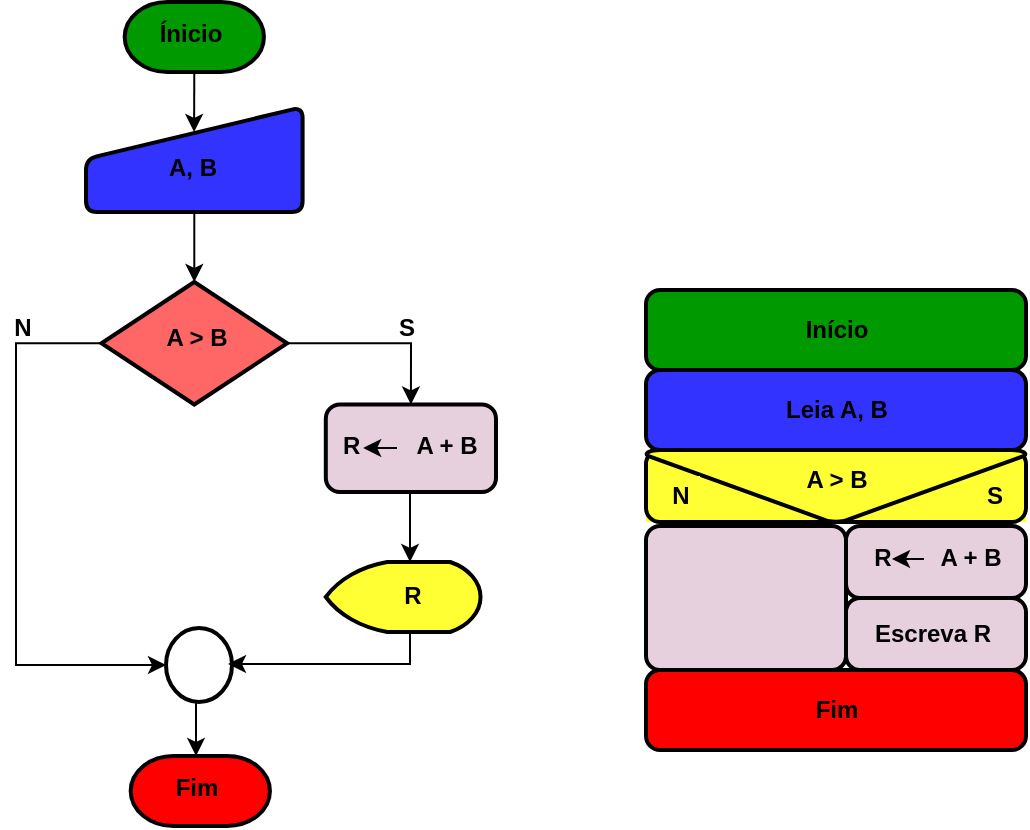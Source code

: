 <mxfile version="12.4.0" type="device" pages="1"><diagram id="5dGlePin4qgxx8lWMM_L" name="Page-1"><mxGraphModel dx="859" dy="443" grid="0" gridSize="10" guides="1" tooltips="1" connect="1" arrows="1" fold="1" page="1" pageScale="1" pageWidth="827" pageHeight="1169" math="0" shadow="0"><root><mxCell id="0"/><mxCell id="1" parent="0"/><mxCell id="XjU1MxPIKkxB3h0i31cS-1" value="" style="group" vertex="1" connectable="0" parent="1"><mxGeometry x="120" y="40" width="247" height="412" as="geometry"/></mxCell><mxCell id="DXij1tPcUCSpxBGH4sJQ-18" value="" style="group" parent="XjU1MxPIKkxB3h0i31cS-1" vertex="1" connectable="0"><mxGeometry width="247" height="412" as="geometry"/></mxCell><mxCell id="5XURnv5QaUazYSP3Ja3x-1" value="" style="strokeWidth=2;html=1;shape=mxgraph.flowchart.terminator;whiteSpace=wrap;fillColor=#009900;" parent="DXij1tPcUCSpxBGH4sJQ-18" vertex="1"><mxGeometry x="61.34" width="69.623" height="35" as="geometry"/></mxCell><mxCell id="5XURnv5QaUazYSP3Ja3x-3" value="" style="strokeWidth=2;html=1;shape=mxgraph.flowchart.decision;whiteSpace=wrap;fillColor=#FF6666;" parent="DXij1tPcUCSpxBGH4sJQ-18" vertex="1"><mxGeometry x="49.736" y="140" width="92.83" height="61.25" as="geometry"/></mxCell><mxCell id="5XURnv5QaUazYSP3Ja3x-4" value="" style="rounded=1;whiteSpace=wrap;html=1;absoluteArcSize=1;arcSize=14;strokeWidth=2;fillColor=#E6D0DE;" parent="DXij1tPcUCSpxBGH4sJQ-18" vertex="1"><mxGeometry x="161.906" y="201.25" width="85.094" height="43.75" as="geometry"/></mxCell><mxCell id="5XURnv5QaUazYSP3Ja3x-11" style="edgeStyle=orthogonalEdgeStyle;rounded=0;orthogonalLoop=1;jettySize=auto;html=1;exitX=1;exitY=0.5;exitDx=0;exitDy=0;exitPerimeter=0;entryX=0.5;entryY=0;entryDx=0;entryDy=0;" parent="DXij1tPcUCSpxBGH4sJQ-18" source="5XURnv5QaUazYSP3Ja3x-3" target="5XURnv5QaUazYSP3Ja3x-4" edge="1"><mxGeometry relative="1" as="geometry"/></mxCell><mxCell id="5XURnv5QaUazYSP3Ja3x-10" style="edgeStyle=orthogonalEdgeStyle;rounded=0;orthogonalLoop=1;jettySize=auto;html=1;exitX=0.5;exitY=1;exitDx=0;exitDy=0;entryX=0.5;entryY=0;entryDx=0;entryDy=0;entryPerimeter=0;" parent="DXij1tPcUCSpxBGH4sJQ-18" source="5XURnv5QaUazYSP3Ja3x-5" target="5XURnv5QaUazYSP3Ja3x-3" edge="1"><mxGeometry relative="1" as="geometry"/></mxCell><mxCell id="5XURnv5QaUazYSP3Ja3x-5" value="" style="html=1;strokeWidth=2;shape=manualInput;whiteSpace=wrap;rounded=1;size=26;arcSize=11;fillColor=#3333FF;" parent="DXij1tPcUCSpxBGH4sJQ-18" vertex="1"><mxGeometry x="42" y="52.5" width="108.302" height="52.5" as="geometry"/></mxCell><mxCell id="DXij1tPcUCSpxBGH4sJQ-2" style="edgeStyle=orthogonalEdgeStyle;rounded=0;orthogonalLoop=1;jettySize=auto;html=1;exitX=0.5;exitY=1;exitDx=0;exitDy=0;exitPerimeter=0;entryX=0.499;entryY=0.238;entryDx=0;entryDy=0;entryPerimeter=0;" parent="DXij1tPcUCSpxBGH4sJQ-18" source="5XURnv5QaUazYSP3Ja3x-1" target="5XURnv5QaUazYSP3Ja3x-5" edge="1"><mxGeometry relative="1" as="geometry"/></mxCell><mxCell id="DXij1tPcUCSpxBGH4sJQ-9" style="edgeStyle=orthogonalEdgeStyle;rounded=0;orthogonalLoop=1;jettySize=auto;html=1;exitX=0.5;exitY=1;exitDx=0;exitDy=0;exitPerimeter=0;entryX=0.5;entryY=0;entryDx=0;entryDy=0;entryPerimeter=0;" parent="DXij1tPcUCSpxBGH4sJQ-18" edge="1"><mxGeometry relative="1" as="geometry"><mxPoint x="97" y="350" as="sourcePoint"/><mxPoint x="97" y="377" as="targetPoint"/></mxGeometry></mxCell><mxCell id="5XURnv5QaUazYSP3Ja3x-6" value="" style="strokeWidth=2;html=1;shape=mxgraph.flowchart.start_2;whiteSpace=wrap;" parent="DXij1tPcUCSpxBGH4sJQ-18" vertex="1"><mxGeometry x="82" y="313" width="33" height="37" as="geometry"/></mxCell><mxCell id="5XURnv5QaUazYSP3Ja3x-15" style="edgeStyle=orthogonalEdgeStyle;rounded=0;orthogonalLoop=1;jettySize=auto;html=1;exitX=0;exitY=0.5;exitDx=0;exitDy=0;exitPerimeter=0;entryX=0;entryY=0.5;entryDx=0;entryDy=0;entryPerimeter=0;" parent="DXij1tPcUCSpxBGH4sJQ-18" source="5XURnv5QaUazYSP3Ja3x-3" target="5XURnv5QaUazYSP3Ja3x-6" edge="1"><mxGeometry relative="1" as="geometry"><mxPoint x="30" y="333" as="targetPoint"/><Array as="points"><mxPoint x="7" y="171"/><mxPoint x="7" y="332"/></Array></mxGeometry></mxCell><mxCell id="DXij1tPcUCSpxBGH4sJQ-3" style="edgeStyle=orthogonalEdgeStyle;rounded=0;orthogonalLoop=1;jettySize=auto;html=1;exitX=0.5;exitY=1;exitDx=0;exitDy=0;exitPerimeter=0;" parent="DXij1tPcUCSpxBGH4sJQ-18" edge="1"><mxGeometry relative="1" as="geometry"><mxPoint x="204" y="313.5" as="sourcePoint"/><mxPoint x="113" y="331" as="targetPoint"/><Array as="points"><mxPoint x="204" y="331.5"/></Array></mxGeometry></mxCell><mxCell id="5XURnv5QaUazYSP3Ja3x-7" value="" style="strokeWidth=2;html=1;shape=mxgraph.flowchart.display;whiteSpace=wrap;fillColor=#FFFF33;" parent="DXij1tPcUCSpxBGH4sJQ-18" vertex="1"><mxGeometry x="161.906" y="280" width="77.358" height="35" as="geometry"/></mxCell><mxCell id="5XURnv5QaUazYSP3Ja3x-12" style="edgeStyle=orthogonalEdgeStyle;rounded=0;orthogonalLoop=1;jettySize=auto;html=1;exitX=0.5;exitY=1;exitDx=0;exitDy=0;" parent="DXij1tPcUCSpxBGH4sJQ-18" edge="1"><mxGeometry relative="1" as="geometry"><mxPoint x="202" y="245" as="sourcePoint"/><mxPoint x="204" y="280" as="targetPoint"/></mxGeometry></mxCell><mxCell id="5XURnv5QaUazYSP3Ja3x-8" value="" style="strokeWidth=2;html=1;shape=mxgraph.flowchart.terminator;whiteSpace=wrap;fillColor=#FF0000;" parent="DXij1tPcUCSpxBGH4sJQ-18" vertex="1"><mxGeometry x="64.34" y="377" width="69.623" height="35" as="geometry"/></mxCell><mxCell id="DXij1tPcUCSpxBGH4sJQ-1" value="&lt;b&gt;Ínicio&lt;/b&gt;" style="text;html=1;align=center;verticalAlign=middle;resizable=0;points=[];;autosize=1;" parent="DXij1tPcUCSpxBGH4sJQ-18" vertex="1"><mxGeometry x="69" y="5.5" width="50" height="20" as="geometry"/></mxCell><mxCell id="DXij1tPcUCSpxBGH4sJQ-5" value="&lt;b&gt;A, B&lt;/b&gt;" style="text;html=1;align=center;verticalAlign=middle;resizable=0;points=[];;autosize=1;" parent="DXij1tPcUCSpxBGH4sJQ-18" vertex="1"><mxGeometry x="75" y="73" width="40" height="20" as="geometry"/></mxCell><mxCell id="DXij1tPcUCSpxBGH4sJQ-6" value="&lt;b&gt;N&lt;/b&gt;" style="text;html=1;align=center;verticalAlign=middle;resizable=0;points=[];;autosize=1;" parent="DXij1tPcUCSpxBGH4sJQ-18" vertex="1"><mxGeometry y="152.5" width="20" height="20" as="geometry"/></mxCell><mxCell id="DXij1tPcUCSpxBGH4sJQ-7" value="&lt;b&gt;S&lt;/b&gt;" style="text;html=1;align=center;verticalAlign=middle;resizable=0;points=[];;autosize=1;" parent="DXij1tPcUCSpxBGH4sJQ-18" vertex="1"><mxGeometry x="191.5" y="152.5" width="20" height="20" as="geometry"/></mxCell><mxCell id="DXij1tPcUCSpxBGH4sJQ-8" value="&lt;b&gt;A &amp;gt; B&lt;/b&gt;" style="text;html=1;align=center;verticalAlign=middle;resizable=0;points=[];;autosize=1;" parent="DXij1tPcUCSpxBGH4sJQ-18" vertex="1"><mxGeometry x="72" y="157.5" width="50" height="20" as="geometry"/></mxCell><mxCell id="DXij1tPcUCSpxBGH4sJQ-15" value="" style="group" parent="DXij1tPcUCSpxBGH4sJQ-18" vertex="1" connectable="0"><mxGeometry x="161" y="212" width="81" height="20" as="geometry"/></mxCell><mxCell id="DXij1tPcUCSpxBGH4sJQ-10" value="&lt;b&gt;R&amp;nbsp;&lt;/b&gt;" style="text;html=1;align=center;verticalAlign=middle;resizable=0;points=[];;autosize=1;" parent="DXij1tPcUCSpxBGH4sJQ-15" vertex="1"><mxGeometry width="30" height="20" as="geometry"/></mxCell><mxCell id="DXij1tPcUCSpxBGH4sJQ-11" value="" style="endArrow=classic;html=1;" parent="DXij1tPcUCSpxBGH4sJQ-15" edge="1"><mxGeometry width="50" height="50" relative="1" as="geometry"><mxPoint x="36.495" y="11" as="sourcePoint"/><mxPoint x="19.582" y="11" as="targetPoint"/></mxGeometry></mxCell><mxCell id="DXij1tPcUCSpxBGH4sJQ-12" value="&lt;b&gt;A + B&lt;/b&gt;" style="text;html=1;align=center;verticalAlign=middle;resizable=0;points=[];;autosize=1;" parent="DXij1tPcUCSpxBGH4sJQ-15" vertex="1"><mxGeometry x="36.495" width="50" height="20" as="geometry"/></mxCell><mxCell id="DXij1tPcUCSpxBGH4sJQ-16" value="&lt;b&gt;Fim&lt;/b&gt;" style="text;html=1;align=center;verticalAlign=middle;resizable=0;points=[];;autosize=1;" parent="DXij1tPcUCSpxBGH4sJQ-18" vertex="1"><mxGeometry x="77" y="382.5" width="40" height="20" as="geometry"/></mxCell><mxCell id="DXij1tPcUCSpxBGH4sJQ-17" value="&lt;b&gt;R&lt;/b&gt;" style="text;html=1;align=center;verticalAlign=middle;resizable=0;points=[];;autosize=1;" parent="DXij1tPcUCSpxBGH4sJQ-18" vertex="1"><mxGeometry x="194.5" y="286.5" width="20" height="20" as="geometry"/></mxCell><mxCell id="XjU1MxPIKkxB3h0i31cS-27" value="" style="group" vertex="1" connectable="0" parent="1"><mxGeometry x="442" y="184" width="190" height="230" as="geometry"/></mxCell><mxCell id="XjU1MxPIKkxB3h0i31cS-3" value="" style="rounded=1;whiteSpace=wrap;html=1;absoluteArcSize=1;arcSize=14;strokeWidth=2;fillColor=#009900;" vertex="1" parent="XjU1MxPIKkxB3h0i31cS-27"><mxGeometry width="190" height="40" as="geometry"/></mxCell><mxCell id="XjU1MxPIKkxB3h0i31cS-4" value="" style="rounded=1;whiteSpace=wrap;html=1;absoluteArcSize=1;arcSize=14;strokeWidth=2;fillColor=#3333FF;" vertex="1" parent="XjU1MxPIKkxB3h0i31cS-27"><mxGeometry y="40" width="190" height="40" as="geometry"/></mxCell><mxCell id="XjU1MxPIKkxB3h0i31cS-7" value="&lt;b&gt;Início&lt;/b&gt;" style="text;html=1;align=center;verticalAlign=middle;resizable=0;points=[];;autosize=1;" vertex="1" parent="XjU1MxPIKkxB3h0i31cS-27"><mxGeometry x="70" y="10" width="50" height="20" as="geometry"/></mxCell><mxCell id="XjU1MxPIKkxB3h0i31cS-9" value="&lt;b&gt;Leia A, B&lt;/b&gt;" style="text;html=1;align=center;verticalAlign=middle;resizable=0;points=[];;autosize=1;" vertex="1" parent="XjU1MxPIKkxB3h0i31cS-27"><mxGeometry x="60" y="50" width="70" height="20" as="geometry"/></mxCell><mxCell id="XjU1MxPIKkxB3h0i31cS-14" value="" style="group" vertex="1" connectable="0" parent="XjU1MxPIKkxB3h0i31cS-27"><mxGeometry y="80" width="190" height="39" as="geometry"/></mxCell><mxCell id="XjU1MxPIKkxB3h0i31cS-13" value="" style="group;fillColor=#FFFF33;" vertex="1" connectable="0" parent="XjU1MxPIKkxB3h0i31cS-14"><mxGeometry width="190" height="36" as="geometry"/></mxCell><mxCell id="XjU1MxPIKkxB3h0i31cS-5" value="" style="rounded=1;whiteSpace=wrap;html=1;absoluteArcSize=1;arcSize=14;strokeWidth=2;fillColor=#FFFF33;" vertex="1" parent="XjU1MxPIKkxB3h0i31cS-14"><mxGeometry width="190" height="36" as="geometry"/></mxCell><mxCell id="XjU1MxPIKkxB3h0i31cS-6" value="" style="strokeWidth=2;html=1;shape=mxgraph.flowchart.merge_or_storage;whiteSpace=wrap;fillColor=#FFFF33;" vertex="1" parent="XjU1MxPIKkxB3h0i31cS-14"><mxGeometry width="190" height="36" as="geometry"/></mxCell><mxCell id="XjU1MxPIKkxB3h0i31cS-10" value="&lt;b&gt;A &amp;gt; B&lt;/b&gt;" style="text;html=1;align=center;verticalAlign=middle;resizable=0;points=[];;autosize=1;fillColor=#FFFF33;" vertex="1" parent="XjU1MxPIKkxB3h0i31cS-14"><mxGeometry x="70" y="5.143" width="50" height="20" as="geometry"/></mxCell><mxCell id="XjU1MxPIKkxB3h0i31cS-11" value="&lt;b&gt;N&lt;/b&gt;" style="text;html=1;align=center;verticalAlign=middle;resizable=0;points=[];;autosize=1;fillColor=#FFFF33;" vertex="1" parent="XjU1MxPIKkxB3h0i31cS-14"><mxGeometry x="7" y="13" width="20" height="20" as="geometry"/></mxCell><mxCell id="XjU1MxPIKkxB3h0i31cS-12" value="&lt;b&gt;S&lt;/b&gt;" style="text;html=1;align=center;verticalAlign=middle;resizable=0;points=[];;autosize=1;fillColor=#FFFF33;" vertex="1" parent="XjU1MxPIKkxB3h0i31cS-14"><mxGeometry x="164" y="13" width="20" height="20" as="geometry"/></mxCell><mxCell id="XjU1MxPIKkxB3h0i31cS-15" value="" style="rounded=1;whiteSpace=wrap;html=1;absoluteArcSize=1;arcSize=14;strokeWidth=2;fillColor=#E6D0DE;" vertex="1" parent="XjU1MxPIKkxB3h0i31cS-27"><mxGeometry y="118" width="100" height="72" as="geometry"/></mxCell><mxCell id="XjU1MxPIKkxB3h0i31cS-19" value="" style="group" vertex="1" connectable="0" parent="XjU1MxPIKkxB3h0i31cS-27"><mxGeometry x="100" y="118" width="90" height="72" as="geometry"/></mxCell><mxCell id="XjU1MxPIKkxB3h0i31cS-17" value="" style="rounded=1;whiteSpace=wrap;html=1;absoluteArcSize=1;arcSize=14;strokeWidth=2;fillColor=#E6D0DE;" vertex="1" parent="XjU1MxPIKkxB3h0i31cS-19"><mxGeometry width="90" height="36" as="geometry"/></mxCell><mxCell id="XjU1MxPIKkxB3h0i31cS-18" value="" style="rounded=1;whiteSpace=wrap;html=1;absoluteArcSize=1;arcSize=14;strokeWidth=2;fillColor=#E6D0DE;" vertex="1" parent="XjU1MxPIKkxB3h0i31cS-19"><mxGeometry y="36" width="90" height="36" as="geometry"/></mxCell><mxCell id="XjU1MxPIKkxB3h0i31cS-23" value="" style="group" vertex="1" connectable="0" parent="XjU1MxPIKkxB3h0i31cS-19"><mxGeometry x="8" y="6.5" width="74" height="18" as="geometry"/></mxCell><mxCell id="XjU1MxPIKkxB3h0i31cS-20" value="&lt;b&gt;R&lt;/b&gt;" style="text;html=1;align=center;verticalAlign=middle;resizable=0;points=[];;autosize=1;" vertex="1" parent="XjU1MxPIKkxB3h0i31cS-23"><mxGeometry width="19" height="18" as="geometry"/></mxCell><mxCell id="XjU1MxPIKkxB3h0i31cS-21" value="" style="endArrow=classic;html=1;" edge="1" parent="XjU1MxPIKkxB3h0i31cS-23"><mxGeometry width="50" height="50" relative="1" as="geometry"><mxPoint x="31" y="10" as="sourcePoint"/><mxPoint x="15" y="10" as="targetPoint"/></mxGeometry></mxCell><mxCell id="XjU1MxPIKkxB3h0i31cS-22" value="&lt;b&gt;A + B&lt;/b&gt;" style="text;html=1;align=center;verticalAlign=middle;resizable=0;points=[];;autosize=1;" vertex="1" parent="XjU1MxPIKkxB3h0i31cS-23"><mxGeometry x="33" width="41" height="18" as="geometry"/></mxCell><mxCell id="XjU1MxPIKkxB3h0i31cS-24" value="&lt;b&gt;Escreva R&lt;/b&gt;" style="text;html=1;align=center;verticalAlign=middle;resizable=0;points=[];;autosize=1;" vertex="1" parent="XjU1MxPIKkxB3h0i31cS-19"><mxGeometry x="9" y="45" width="68" height="18" as="geometry"/></mxCell><mxCell id="XjU1MxPIKkxB3h0i31cS-25" value="" style="rounded=1;whiteSpace=wrap;html=1;absoluteArcSize=1;arcSize=14;strokeWidth=2;fillColor=#FF0000;" vertex="1" parent="XjU1MxPIKkxB3h0i31cS-27"><mxGeometry y="190" width="190" height="40" as="geometry"/></mxCell><mxCell id="XjU1MxPIKkxB3h0i31cS-26" value="&lt;b&gt;Fim&lt;/b&gt;" style="text;html=1;align=center;verticalAlign=middle;resizable=0;points=[];;autosize=1;" vertex="1" parent="XjU1MxPIKkxB3h0i31cS-27"><mxGeometry x="79.5" y="201" width="31" height="18" as="geometry"/></mxCell></root></mxGraphModel></diagram></mxfile>